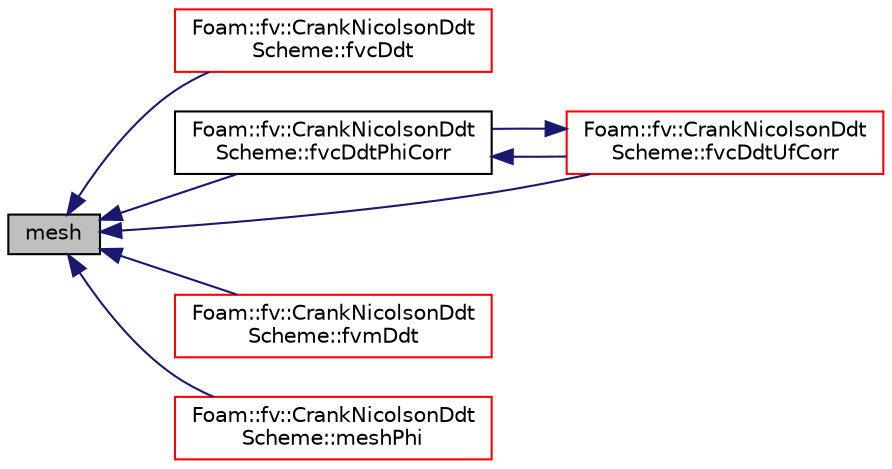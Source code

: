 digraph "mesh"
{
  bgcolor="transparent";
  edge [fontname="Helvetica",fontsize="10",labelfontname="Helvetica",labelfontsize="10"];
  node [fontname="Helvetica",fontsize="10",shape=record];
  rankdir="LR";
  Node1 [label="mesh",height=0.2,width=0.4,color="black", fillcolor="grey75", style="filled", fontcolor="black"];
  Node1 -> Node2 [dir="back",color="midnightblue",fontsize="10",style="solid",fontname="Helvetica"];
  Node2 [label="Foam::fv::CrankNicolsonDdt\lScheme::fvcDdt",height=0.2,width=0.4,color="red",URL="$a00434.html#a2b9a1541ce06c457e16e2cb676f67e46"];
  Node1 -> Node3 [dir="back",color="midnightblue",fontsize="10",style="solid",fontname="Helvetica"];
  Node3 [label="Foam::fv::CrankNicolsonDdt\lScheme::fvcDdtPhiCorr",height=0.2,width=0.4,color="black",URL="$a00434.html#a97d8b415a9dfae12e1a430b08297c478"];
  Node3 -> Node4 [dir="back",color="midnightblue",fontsize="10",style="solid",fontname="Helvetica"];
  Node4 [label="Foam::fv::CrankNicolsonDdt\lScheme::fvcDdtUfCorr",height=0.2,width=0.4,color="red",URL="$a00434.html#a6552d37151b37eae5f82370b5ddbac91"];
  Node4 -> Node3 [dir="back",color="midnightblue",fontsize="10",style="solid",fontname="Helvetica"];
  Node1 -> Node4 [dir="back",color="midnightblue",fontsize="10",style="solid",fontname="Helvetica"];
  Node1 -> Node5 [dir="back",color="midnightblue",fontsize="10",style="solid",fontname="Helvetica"];
  Node5 [label="Foam::fv::CrankNicolsonDdt\lScheme::fvmDdt",height=0.2,width=0.4,color="red",URL="$a00434.html#a8602a98a4ac41054bb3dcf8adc93b94b"];
  Node1 -> Node6 [dir="back",color="midnightblue",fontsize="10",style="solid",fontname="Helvetica"];
  Node6 [label="Foam::fv::CrankNicolsonDdt\lScheme::meshPhi",height=0.2,width=0.4,color="red",URL="$a00434.html#ab9b3ec36b13f0ff78f35c1f7e43729a0"];
}
